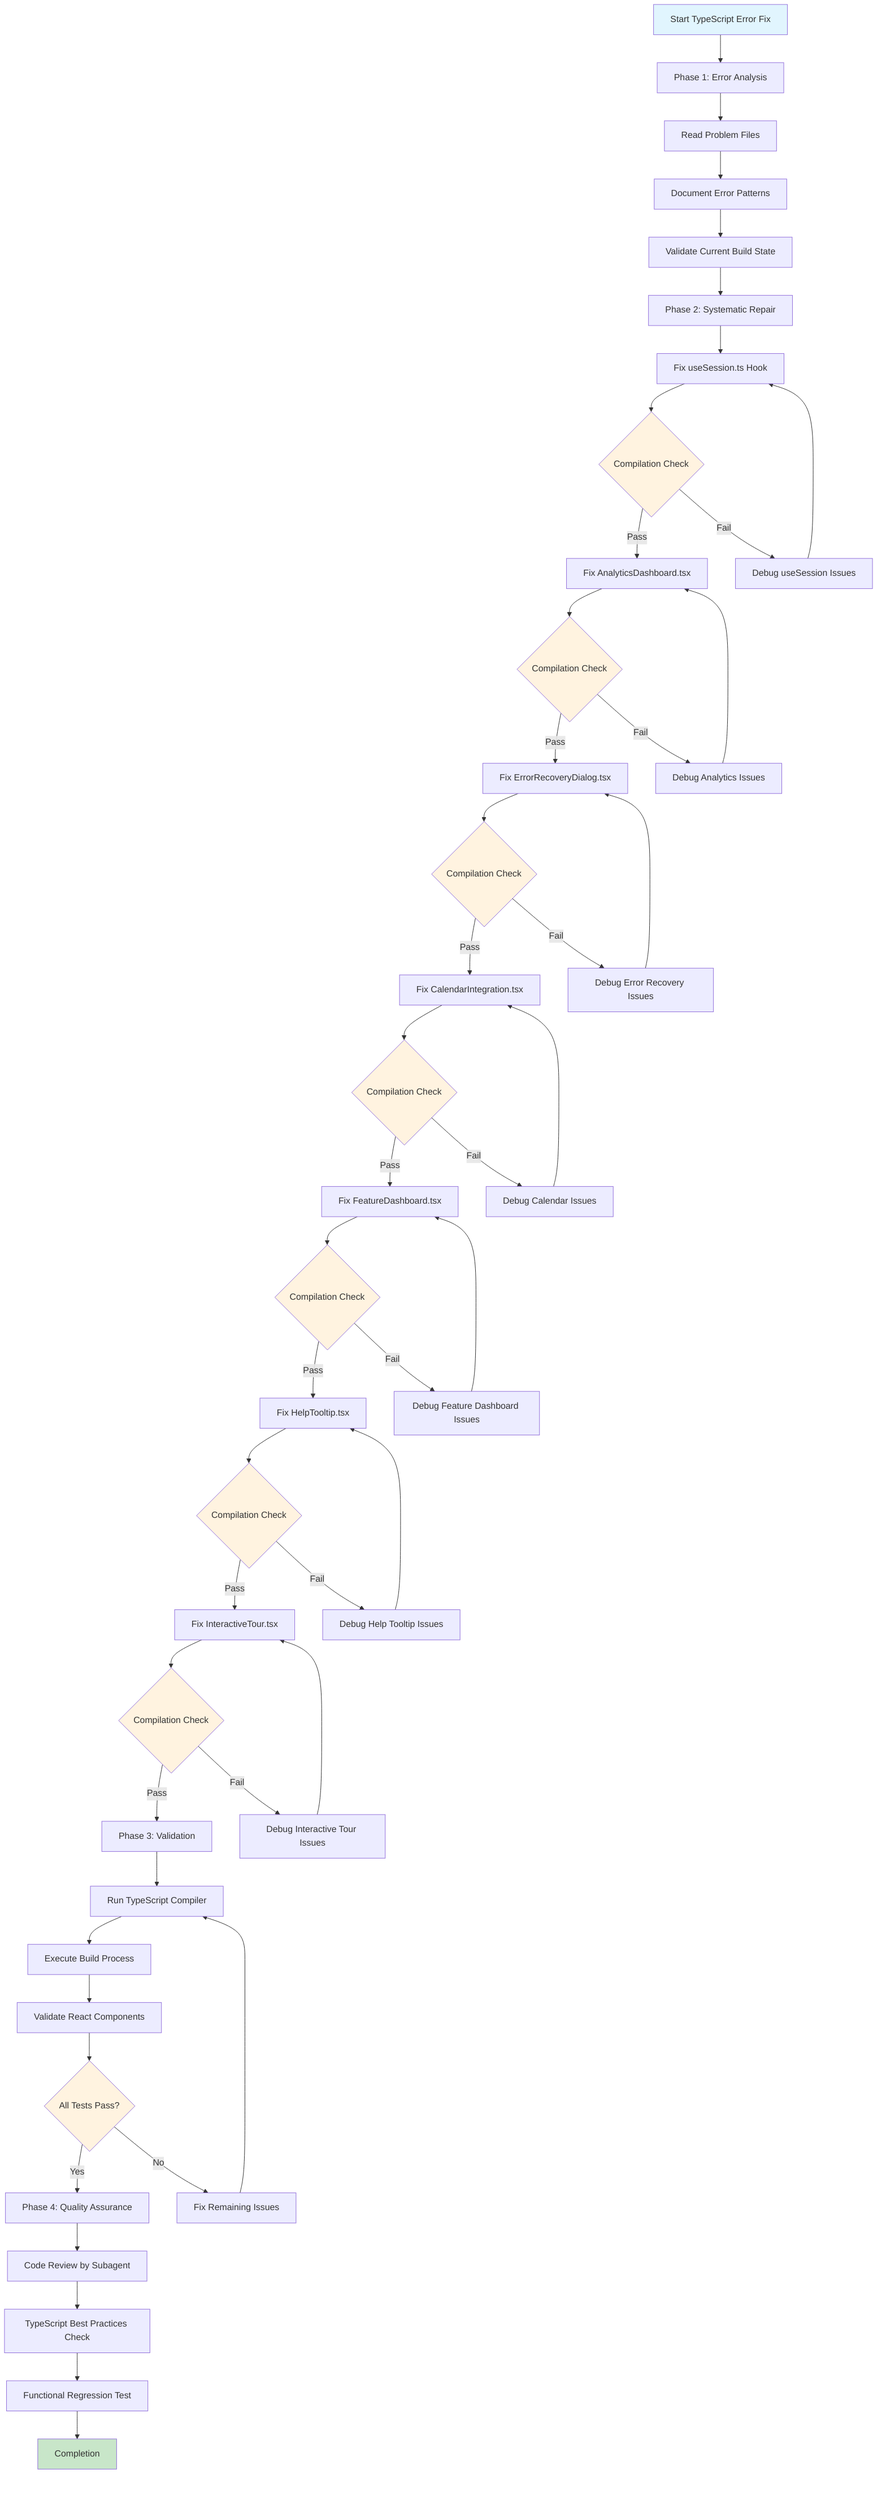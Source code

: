 flowchart TD
    A[Start TypeScript Error Fix] --> B[Phase 1: Error Analysis]
    
    B --> B1[Read Problem Files]
    B1 --> B2[Document Error Patterns]
    B2 --> B3[Validate Current Build State]
    B3 --> C[Phase 2: Systematic Repair]
    
    C --> C1[Fix useSession.ts Hook]
    C1 --> C1a{Compilation Check}
    C1a -->|Pass| C2[Fix AnalyticsDashboard.tsx]
    C1a -->|Fail| C1b[Debug useSession Issues]
    C1b --> C1
    
    C2 --> C2a{Compilation Check}
    C2a -->|Pass| C3[Fix ErrorRecoveryDialog.tsx]
    C2a -->|Fail| C2b[Debug Analytics Issues]
    C2b --> C2
    
    C3 --> C3a{Compilation Check}
    C3a -->|Pass| C4[Fix CalendarIntegration.tsx]
    C3a -->|Fail| C3b[Debug Error Recovery Issues]
    C3b --> C3
    
    C4 --> C4a{Compilation Check}
    C4a -->|Pass| C5[Fix FeatureDashboard.tsx]
    C4a -->|Fail| C4b[Debug Calendar Issues]
    C4b --> C4
    
    C5 --> C5a{Compilation Check}
    C5a -->|Pass| C6[Fix HelpTooltip.tsx]
    C5a -->|Fail| C5b[Debug Feature Dashboard Issues]
    C5b --> C5
    
    C6 --> C6a{Compilation Check}
    C6a -->|Pass| C7[Fix InteractiveTour.tsx]
    C6a -->|Fail| C6b[Debug Help Tooltip Issues]
    C6b --> C6
    
    C7 --> C7a{Compilation Check}
    C7a -->|Pass| D[Phase 3: Validation]
    C7a -->|Fail| C7b[Debug Interactive Tour Issues]
    C7b --> C7
    
    D --> D1[Run TypeScript Compiler]
    D1 --> D2[Execute Build Process]
    D2 --> D3[Validate React Components]
    D3 --> D4{All Tests Pass?}
    D4 -->|Yes| E[Phase 4: Quality Assurance]
    D4 -->|No| D5[Fix Remaining Issues]
    D5 --> D1
    
    E --> E1[Code Review by Subagent]
    E1 --> E2[TypeScript Best Practices Check]
    E2 --> E3[Functional Regression Test]
    E3 --> F[Completion]
    
    style A fill:#e1f5fe
    style F fill:#c8e6c9
    style C1a fill:#fff3e0
    style C2a fill:#fff3e0
    style C3a fill:#fff3e0
    style C4a fill:#fff3e0
    style C5a fill:#fff3e0
    style C6a fill:#fff3e0
    style C7a fill:#fff3e0
    style D4 fill:#fff3e0